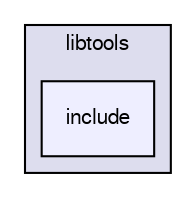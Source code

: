 digraph "/home/markus/Projekte/Elektra/libelektra/src/libtools/include/" {
  compound=true
  node [ fontsize="10", fontname="FreeSans"];
  edge [ labelfontsize="10", labelfontname="FreeSans"];
  subgraph clusterdir_c9570c6d38e4a56dd3fce455bc948ce6 {
    graph [ bgcolor="#ddddee", pencolor="black", label="libtools" fontname="FreeSans", fontsize="10", URL="dir_c9570c6d38e4a56dd3fce455bc948ce6.html"]
  dir_3d0068c619b4bb322a1232aadd28471f [shape=box, label="include", style="filled", fillcolor="#eeeeff", pencolor="black", URL="dir_3d0068c619b4bb322a1232aadd28471f.html"];
  }
}
